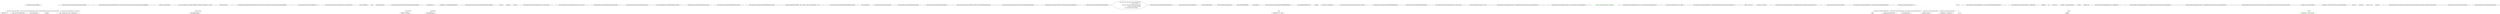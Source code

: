 digraph  {
n61 [label="QuantConnect.Data.Auxiliary.MapFile", span=""];
n0 [cluster="QuantConnect.Data.Auxiliary.MapFile.MapFile(string, System.Collections.Generic.IEnumerable<QuantConnect.Data.Auxiliary.MapFileRow>)", label="Entry QuantConnect.Data.Auxiliary.MapFile.MapFile(string, System.Collections.Generic.IEnumerable<QuantConnect.Data.Auxiliary.MapFileRow>)", span="56-56"];
n1 [cluster="QuantConnect.Data.Auxiliary.MapFile.MapFile(string, System.Collections.Generic.IEnumerable<QuantConnect.Data.Auxiliary.MapFileRow>)", label="Permtick = permtick.ToUpper()", span="58-58"];
n2 [cluster="QuantConnect.Data.Auxiliary.MapFile.MapFile(string, System.Collections.Generic.IEnumerable<QuantConnect.Data.Auxiliary.MapFileRow>)", label="_data = new SortedDictionary<DateTime, MapFileRow>(data.Distinct().ToDictionary(x => x.Date))", span="59-59"];
n4 [cluster="string.ToUpper()", label="Entry string.ToUpper()", span="0-0"];
n3 [cluster="QuantConnect.Data.Auxiliary.MapFile.MapFile(string, System.Collections.Generic.IEnumerable<QuantConnect.Data.Auxiliary.MapFileRow>)", label="Exit QuantConnect.Data.Auxiliary.MapFile.MapFile(string, System.Collections.Generic.IEnumerable<QuantConnect.Data.Auxiliary.MapFileRow>)", span="56-56"];
n5 [cluster="SortedDictionary<DateTime, MapFileRow>.cstr", label="Entry SortedDictionary<DateTime, MapFileRow>.cstr", span=""];
n6 [cluster="System.Collections.Generic.IEnumerable<TSource>.Distinct<TSource>()", label="Entry System.Collections.Generic.IEnumerable<TSource>.Distinct<TSource>()", span="0-0"];
n7 [cluster="Unk.ToDictionary", label="Entry Unk.ToDictionary", span=""];
n8 [cluster="lambda expression", label="Entry lambda expression", span="59-59"];
n9 [cluster="lambda expression", label="x.Date", span="59-59"];
n10 [cluster="lambda expression", label="Exit lambda expression", span="59-59"];
n11 [cluster="QuantConnect.Data.Auxiliary.MapFile.GetMappedSymbol(System.DateTime)", label="Entry QuantConnect.Data.Auxiliary.MapFile.GetMappedSymbol(System.DateTime)", span="67-67"];
n12 [cluster="QuantConnect.Data.Auxiliary.MapFile.GetMappedSymbol(System.DateTime)", label="var mappedSymbol = ''''", span="69-69"];
n14 [cluster="QuantConnect.Data.Auxiliary.MapFile.GetMappedSymbol(System.DateTime)", label="splitDate < searchDate", span="73-73"];
n13 [cluster="QuantConnect.Data.Auxiliary.MapFile.GetMappedSymbol(System.DateTime)", label="_data.Keys", span="71-71"];
n16 [cluster="QuantConnect.Data.Auxiliary.MapFile.GetMappedSymbol(System.DateTime)", label="return mappedSymbol;", span="77-77"];
n15 [cluster="QuantConnect.Data.Auxiliary.MapFile.GetMappedSymbol(System.DateTime)", label="mappedSymbol = _data[splitDate].MappedSymbol", span="74-74"];
n17 [cluster="QuantConnect.Data.Auxiliary.MapFile.GetMappedSymbol(System.DateTime)", label="Exit QuantConnect.Data.Auxiliary.MapFile.GetMappedSymbol(System.DateTime)", span="67-67"];
n18 [cluster="QuantConnect.Data.Auxiliary.MapFile.HasData(System.DateTime)", label="Entry QuantConnect.Data.Auxiliary.MapFile.HasData(System.DateTime)", span="83-83"];
n19 [cluster="QuantConnect.Data.Auxiliary.MapFile.HasData(System.DateTime)", label="_data.Count == 0", span="86-86"];
n21 [cluster="QuantConnect.Data.Auxiliary.MapFile.HasData(System.DateTime)", label="date < _data.Keys.First() || date > _data.Keys.Last()", span="91-91"];
n20 [cluster="QuantConnect.Data.Auxiliary.MapFile.HasData(System.DateTime)", label="return true;", span="88-88"];
n22 [cluster="QuantConnect.Data.Auxiliary.MapFile.HasData(System.DateTime)", label="return false;", span="94-94"];
n23 [cluster="QuantConnect.Data.Auxiliary.MapFile.HasData(System.DateTime)", label="return true;", span="96-96"];
n25 [cluster="System.Collections.Generic.IEnumerable<TSource>.First<TSource>()", label="Entry System.Collections.Generic.IEnumerable<TSource>.First<TSource>()", span="0-0"];
n26 [cluster="System.Collections.Generic.IEnumerable<TSource>.Last<TSource>()", label="Entry System.Collections.Generic.IEnumerable<TSource>.Last<TSource>()", span="0-0"];
n24 [cluster="QuantConnect.Data.Auxiliary.MapFile.HasData(System.DateTime)", label="Exit QuantConnect.Data.Auxiliary.MapFile.HasData(System.DateTime)", span="83-83"];
n27 [cluster="QuantConnect.Data.Auxiliary.MapFile.Read(string, string)", label="Entry QuantConnect.Data.Auxiliary.MapFile.Read(string, string)", span="102-102"];
n28 [cluster="QuantConnect.Data.Auxiliary.MapFile.Read(string, string)", label="return new MapFile(permtick, MapFileRow.Read(permtick, market));", span="104-104"];
n29 [cluster="QuantConnect.Data.Auxiliary.MapFile.Read(string, string)", label="Exit QuantConnect.Data.Auxiliary.MapFile.Read(string, string)", span="102-102"];
n30 [cluster="QuantConnect.Data.Auxiliary.MapFileRow.Read(string, string)", label="Entry QuantConnect.Data.Auxiliary.MapFileRow.Read(string, string)", span="50-50"];
n31 [cluster="QuantConnect.Data.Auxiliary.MapFile.GetMapFilePath(string, string)", label="Entry QuantConnect.Data.Auxiliary.MapFile.GetMapFilePath(string, string)", span="113-113"];
n32 [cluster="QuantConnect.Data.Auxiliary.MapFile.GetMapFilePath(string, string)", label="return Path.Combine(Globals.DataFolder, ''equity'', market, ''map_files'', permtick.ToLower() + ''.csv'');", span="115-115"];
n33 [cluster="QuantConnect.Data.Auxiliary.MapFile.GetMapFilePath(string, string)", label="Exit QuantConnect.Data.Auxiliary.MapFile.GetMapFilePath(string, string)", span="113-113"];
n34 [cluster="string.ToLower()", label="Entry string.ToLower()", span="0-0"];
n35 [cluster="System.IO.Path.Combine(params string[])", label="Entry System.IO.Path.Combine(params string[])", span="0-0"];
n36 [cluster="QuantConnect.Data.Auxiliary.MapFile.GetEnumerator()", label="Entry QuantConnect.Data.Auxiliary.MapFile.GetEnumerator()", span="127-127"];
n37 [cluster="QuantConnect.Data.Auxiliary.MapFile.GetEnumerator()", label="return _data.Values.GetEnumerator();", span="129-129"];
n38 [cluster="QuantConnect.Data.Auxiliary.MapFile.GetEnumerator()", label="Exit QuantConnect.Data.Auxiliary.MapFile.GetEnumerator()", span="127-127"];
n39 [cluster="System.Collections.Generic.SortedDictionary<TKey, TValue>.ValueCollection.GetEnumerator()", label="Entry System.Collections.Generic.SortedDictionary<TKey, TValue>.ValueCollection.GetEnumerator()", span="0-0"];
n40 [cluster="QuantConnect.Data.Auxiliary.MapFile.System.Collections.IEnumerable.GetEnumerator()", label="Entry QuantConnect.Data.Auxiliary.MapFile.System.Collections.IEnumerable.GetEnumerator()", span="139-139"];
n41 [cluster="QuantConnect.Data.Auxiliary.MapFile.System.Collections.IEnumerable.GetEnumerator()", label="return GetEnumerator();", span="141-141"];
n42 [cluster="QuantConnect.Data.Auxiliary.MapFile.System.Collections.IEnumerable.GetEnumerator()", label="Exit QuantConnect.Data.Auxiliary.MapFile.System.Collections.IEnumerable.GetEnumerator()", span="139-139"];
n43 [cluster="QuantConnect.Data.Auxiliary.MapFile.GetMapFiles(string)", label="Entry QuantConnect.Data.Auxiliary.MapFile.GetMapFiles(string)", span="151-151"];
n44 [cluster="QuantConnect.Data.Auxiliary.MapFile.GetMapFiles(string)", label="return from file in Directory.EnumerateFiles(mapFileDirectory)\r\n                   where file.EndsWith(''.csv'')\r\n                   let permtick = Path.GetFileNameWithoutExtension(file)\r\n                   let fileRead = SafeMapFileRowRead(file)\r\n                   select new MapFile(permtick, fileRead);", span="153-157"];
n45 [cluster="QuantConnect.Data.Auxiliary.MapFile.GetMapFiles(string)", label="Exit QuantConnect.Data.Auxiliary.MapFile.GetMapFiles(string)", span="151-151"];
n46 [cluster="System.IO.Directory.EnumerateFiles(string)", label="Entry System.IO.Directory.EnumerateFiles(string)", span="0-0"];
n47 [cluster="string.EndsWith(string)", label="Entry string.EndsWith(string)", span="0-0"];
n48 [cluster="Unk.GetFileNameWithoutExtension", label="Entry Unk.GetFileNameWithoutExtension", span=""];
n49 [cluster="Unk.SafeMapFileRowRead", label="Entry Unk.SafeMapFileRowRead", span=""];
n50 [cluster="MapFile.cstr", label="Entry MapFile.cstr", span=""];
n51 [cluster="QuantConnect.Data.Auxiliary.MapFile.SafeMapFileRowRead(string)", label="Entry QuantConnect.Data.Auxiliary.MapFile.SafeMapFileRowRead(string)", span="163-163"];
n52 [cluster="QuantConnect.Data.Auxiliary.MapFile.SafeMapFileRowRead(string)", label="return MapFileRow.Read(file).ToList();", span="167-167"];
n54 [cluster="QuantConnect.Data.Auxiliary.MapFile.SafeMapFileRowRead(string)", label="Log.Error(err, ''File: '' + file)", span="171-171"];
n53 [cluster="QuantConnect.Data.Auxiliary.MapFile.SafeMapFileRowRead(string)", label=Exception, span="169-169"];
n55 [cluster="QuantConnect.Data.Auxiliary.MapFile.SafeMapFileRowRead(string)", label="return new List<MapFileRow>();", span="172-172"];
n59 [cluster="QuantConnect.Logging.Log.Error(System.Exception, string, bool)", label="Entry QuantConnect.Logging.Log.Error(System.Exception, string, bool)", span="98-98"];
n56 [cluster="QuantConnect.Data.Auxiliary.MapFile.SafeMapFileRowRead(string)", label="Exit QuantConnect.Data.Auxiliary.MapFile.SafeMapFileRowRead(string)", span="163-163"];
n57 [cluster="QuantConnect.Data.Auxiliary.MapFileRow.Read(string)", label="Entry QuantConnect.Data.Auxiliary.MapFileRow.Read(string)", span="61-61"];
n58 [cluster="System.Collections.Generic.IEnumerable<TSource>.ToList<TSource>()", label="Entry System.Collections.Generic.IEnumerable<TSource>.ToList<TSource>()", span="0-0"];
n60 [cluster="System.Collections.Generic.List<T>.List()", label="Entry System.Collections.Generic.List<T>.List()", span="0-0"];
m0_93 [cluster="QuantConnect.Util.MemoizingEnumerable<T>.MemoizingEnumerable(System.Collections.Generic.IEnumerable<T>)", file="LinqExtensions.cs", label="Entry QuantConnect.Util.MemoizingEnumerable<T>.MemoizingEnumerable(System.Collections.Generic.IEnumerable<T>)", span="40-40"];
m0_90 [cluster="QuantConnect.Util.LinqExtensions.Memoize<T>(System.Collections.Generic.IEnumerable<T>)", file="LinqExtensions.cs", label="Entry QuantConnect.Util.LinqExtensions.Memoize<T>(System.Collections.Generic.IEnumerable<T>)", span="218-218"];
m0_91 [cluster="QuantConnect.Util.LinqExtensions.Memoize<T>(System.Collections.Generic.IEnumerable<T>)", color=green, community=0, file="LinqExtensions.cs", label="return new MemoizingEnumerable<T>(enumerable);", prediction=0, span="220-220"];
m0_92 [cluster="QuantConnect.Util.LinqExtensions.Memoize<T>(System.Collections.Generic.IEnumerable<T>)", file="LinqExtensions.cs", label="Exit QuantConnect.Util.LinqExtensions.Memoize<T>(System.Collections.Generic.IEnumerable<T>)", span="218-218"];
m1_24 [cluster="System.Collections.Generic.List<T>.Add(T)", file="MemoizingEnumerable.cs", label="Entry System.Collections.Generic.List<T>.Add(T)", span="0-0"];
m1_2 [cluster="QuantConnect.Util.MemoizingEnumerable<T>.MemoizingEnumerable(System.Collections.Generic.IEnumerator<T>)", file="MemoizingEnumerable.cs", label="Entry QuantConnect.Util.MemoizingEnumerable<T>.MemoizingEnumerable(System.Collections.Generic.IEnumerator<T>)", span="49-49"];
m1_3 [cluster="QuantConnect.Util.MemoizingEnumerable<T>.MemoizingEnumerable(System.Collections.Generic.IEnumerator<T>)", file="MemoizingEnumerable.cs", label="_buffer = new List<T>()", span="51-51"];
m1_4 [cluster="QuantConnect.Util.MemoizingEnumerable<T>.MemoizingEnumerable(System.Collections.Generic.IEnumerator<T>)", file="MemoizingEnumerable.cs", label="_enumerator = enumerator", span="52-52"];
m1_5 [cluster="QuantConnect.Util.MemoizingEnumerable<T>.MemoizingEnumerable(System.Collections.Generic.IEnumerator<T>)", file="MemoizingEnumerable.cs", label="Exit QuantConnect.Util.MemoizingEnumerable<T>.MemoizingEnumerable(System.Collections.Generic.IEnumerator<T>)", span="49-49"];
m1_23 [cluster="System.Collections.IEnumerator.MoveNext()", file="MemoizingEnumerable.cs", label="Entry System.Collections.IEnumerator.MoveNext()", span="0-0"];
m1_25 [cluster="QuantConnect.Util.MemoizingEnumerable<T>.System.Collections.IEnumerable.GetEnumerator()", file="MemoizingEnumerable.cs", label="Entry QuantConnect.Util.MemoizingEnumerable<T>.System.Collections.IEnumerable.GetEnumerator()", span="114-114"];
m1_26 [cluster="QuantConnect.Util.MemoizingEnumerable<T>.System.Collections.IEnumerable.GetEnumerator()", file="MemoizingEnumerable.cs", label="return GetEnumerator();", span="116-116"];
m1_27 [cluster="QuantConnect.Util.MemoizingEnumerable<T>.System.Collections.IEnumerable.GetEnumerator()", file="MemoizingEnumerable.cs", label="Exit QuantConnect.Util.MemoizingEnumerable<T>.System.Collections.IEnumerable.GetEnumerator()", span="114-114"];
m1_7 [cluster="QuantConnect.Util.MemoizingEnumerable<T>.GetEnumerator()", file="MemoizingEnumerable.cs", label="Entry QuantConnect.Util.MemoizingEnumerable<T>.GetEnumerator()", span="62-62"];
m1_8 [cluster="QuantConnect.Util.MemoizingEnumerable<T>.GetEnumerator()", file="MemoizingEnumerable.cs", label="int i = 0", span="64-64"];
m1_19 [cluster="QuantConnect.Util.MemoizingEnumerable<T>.GetEnumerator()", file="MemoizingEnumerable.cs", label="yield return _buffer[i];", span="95-95"];
m1_20 [cluster="QuantConnect.Util.MemoizingEnumerable<T>.GetEnumerator()", file="MemoizingEnumerable.cs", label="yield break;", span="99-99"];
m1_9 [cluster="QuantConnect.Util.MemoizingEnumerable<T>.GetEnumerator()", file="MemoizingEnumerable.cs", label=true, span="65-65"];
m1_12 [cluster="QuantConnect.Util.MemoizingEnumerable<T>.GetEnumerator()", file="MemoizingEnumerable.cs", label="!_finished && i >= _buffer.Count", span="73-73"];
m1_21 [cluster="QuantConnect.Util.MemoizingEnumerable<T>.GetEnumerator()", file="MemoizingEnumerable.cs", label="i++", span="103-103"];
m1_10 [cluster="QuantConnect.Util.MemoizingEnumerable<T>.GetEnumerator()", file="MemoizingEnumerable.cs", label="bool hasValue", span="67-67"];
m1_11 [cluster="QuantConnect.Util.MemoizingEnumerable<T>.GetEnumerator()", file="MemoizingEnumerable.cs", label=_lock, span="70-70"];
m1_13 [cluster="QuantConnect.Util.MemoizingEnumerable<T>.GetEnumerator()", file="MemoizingEnumerable.cs", label="hasValue = _enumerator.MoveNext()", span="75-75"];
m1_14 [cluster="QuantConnect.Util.MemoizingEnumerable<T>.GetEnumerator()", file="MemoizingEnumerable.cs", label=hasValue, span="76-76"];
m1_18 [cluster="QuantConnect.Util.MemoizingEnumerable<T>.GetEnumerator()", file="MemoizingEnumerable.cs", label=hasValue, span="93-93"];
m1_15 [cluster="QuantConnect.Util.MemoizingEnumerable<T>.GetEnumerator()", file="MemoizingEnumerable.cs", label="_buffer.Add(_enumerator.Current)", span="78-78"];
m1_16 [cluster="QuantConnect.Util.MemoizingEnumerable<T>.GetEnumerator()", file="MemoizingEnumerable.cs", label="_finished = true", span="82-82"];
m1_22 [cluster="QuantConnect.Util.MemoizingEnumerable<T>.GetEnumerator()", file="MemoizingEnumerable.cs", label="Exit QuantConnect.Util.MemoizingEnumerable<T>.GetEnumerator()", span="62-62"];
m1_0 [cluster="QuantConnect.Util.MemoizingEnumerable<T>.MemoizingEnumerable(System.Collections.Generic.IEnumerable<T>)", file="MemoizingEnumerable.cs", label="Entry QuantConnect.Util.MemoizingEnumerable<T>.MemoizingEnumerable(System.Collections.Generic.IEnumerable<T>)", span="40-40"];
m1_1 [cluster="QuantConnect.Util.MemoizingEnumerable<T>.MemoizingEnumerable(System.Collections.Generic.IEnumerable<T>)", file="MemoizingEnumerable.cs", label="Exit QuantConnect.Util.MemoizingEnumerable<T>.MemoizingEnumerable(System.Collections.Generic.IEnumerable<T>)", span="40-40"];
m1_28 [file="MemoizingEnumerable.cs", label="QuantConnect.Util.MemoizingEnumerable<T>", span=""];
m3_36 [cluster="QuantConnect.Data.UniverseSelection.FuturesChainUniverse.CanRemoveMember(System.DateTime, QuantConnect.Securities.Security)", file="QCAlgorithm.History.cs", label="Entry QuantConnect.Data.UniverseSelection.FuturesChainUniverse.CanRemoveMember(System.DateTime, QuantConnect.Securities.Security)", span="129-129"];
m3_41 [cluster="QuantConnect.Data.UniverseSelection.FuturesChainUniverse.CanRemoveMember(System.DateTime, QuantConnect.Securities.Security)", color=green, community=0, file="QCAlgorithm.History.cs", label="localTime.Date != lastData.Time.Date", prediction=1, span="142-142"];
m3_37 [cluster="QuantConnect.Data.UniverseSelection.FuturesChainUniverse.CanRemoveMember(System.DateTime, QuantConnect.Securities.Security)", file="QCAlgorithm.History.cs", label="var lastData = security.Cache.GetData()", span="132-132"];
m3_40 [cluster="QuantConnect.Data.UniverseSelection.FuturesChainUniverse.CanRemoveMember(System.DateTime, QuantConnect.Securities.Security)", file="QCAlgorithm.History.cs", label="var localTime = utcTime.ConvertFromUtc(security.Exchange.TimeZone)", span="141-141"];
m3_42 [cluster="QuantConnect.Data.UniverseSelection.FuturesChainUniverse.CanRemoveMember(System.DateTime, QuantConnect.Securities.Security)", file="QCAlgorithm.History.cs", label="return true;", span="144-144"];
m3_43 [cluster="QuantConnect.Data.UniverseSelection.FuturesChainUniverse.CanRemoveMember(System.DateTime, QuantConnect.Securities.Security)", file="QCAlgorithm.History.cs", label="return false;", span="146-146"];
m3_38 [cluster="QuantConnect.Data.UniverseSelection.FuturesChainUniverse.CanRemoveMember(System.DateTime, QuantConnect.Securities.Security)", file="QCAlgorithm.History.cs", label="lastData == null", span="133-133"];
m3_39 [cluster="QuantConnect.Data.UniverseSelection.FuturesChainUniverse.CanRemoveMember(System.DateTime, QuantConnect.Securities.Security)", file="QCAlgorithm.History.cs", label="return true;", span="135-135"];
m3_44 [cluster="QuantConnect.Data.UniverseSelection.FuturesChainUniverse.CanRemoveMember(System.DateTime, QuantConnect.Securities.Security)", file="QCAlgorithm.History.cs", label="Exit QuantConnect.Data.UniverseSelection.FuturesChainUniverse.CanRemoveMember(System.DateTime, QuantConnect.Securities.Security)", span="129-129"];
m3_45 [cluster="QuantConnect.Securities.SecurityCache.GetData()", file="QCAlgorithm.History.cs", label="Entry QuantConnect.Securities.SecurityCache.GetData()", span="178-178"];
m3_46 [cluster="System.DateTime.ConvertFromUtc(DateTimeZone, bool)", file="QCAlgorithm.History.cs", label="Entry System.DateTime.ConvertFromUtc(DateTimeZone, bool)", span="606-606"];
n61 -> n13  [color=darkseagreen4, key=1, label="QuantConnect.Data.Auxiliary.MapFile", style=dashed];
n61 -> n19  [color=darkseagreen4, key=1, label="QuantConnect.Data.Auxiliary.MapFile", style=dashed];
n61 -> n21  [color=darkseagreen4, key=1, label="QuantConnect.Data.Auxiliary.MapFile", style=dashed];
n61 -> n37  [color=darkseagreen4, key=1, label="QuantConnect.Data.Auxiliary.MapFile", style=dashed];
n61 -> n41  [color=darkseagreen4, key=1, label="QuantConnect.Data.Auxiliary.MapFile", style=dashed];
n2 -> n8  [color=darkseagreen4, key=1, label="lambda expression", style=dashed];
n11 -> n14  [color=darkseagreen4, key=1, label="System.DateTime", style=dashed];
n12 -> n16  [color=darkseagreen4, key=1, label=mappedSymbol, style=dashed];
n18 -> n21  [color=darkseagreen4, key=1, label="System.DateTime", style=dashed];
n51 -> n54  [color=darkseagreen4, key=1, label=string, style=dashed];
m1_8 -> m1_12  [color=darkseagreen4, key=1, label=i, style=dashed];
m1_8 -> m1_19  [color=darkseagreen4, key=1, label=i, style=dashed];
m1_8 -> m1_21  [color=darkseagreen4, key=1, label=i, style=dashed];
m1_21 -> m1_21  [color=darkseagreen4, key=1, label=i, style=dashed];
m1_13 -> m1_18  [color=darkseagreen4, key=1, label=hasValue, style=dashed];
m1_28 -> m1_11  [color=darkseagreen4, key=1, label="QuantConnect.Util.MemoizingEnumerable<T>", style=dashed];
m1_28 -> m1_12  [color=darkseagreen4, key=1, label="QuantConnect.Util.MemoizingEnumerable<T>", style=dashed];
m1_28 -> m1_15  [color=darkseagreen4, key=1, label="QuantConnect.Util.MemoizingEnumerable<T>", style=dashed];
m1_28 -> m1_19  [color=darkseagreen4, key=1, label="QuantConnect.Util.MemoizingEnumerable<T>", style=dashed];
m1_28 -> m1_26  [color=darkseagreen4, key=1, label="QuantConnect.Util.MemoizingEnumerable<T>", style=dashed];
m3_37 -> m3_41  [color=green, key=1, label=lastData, style=dashed];
}
